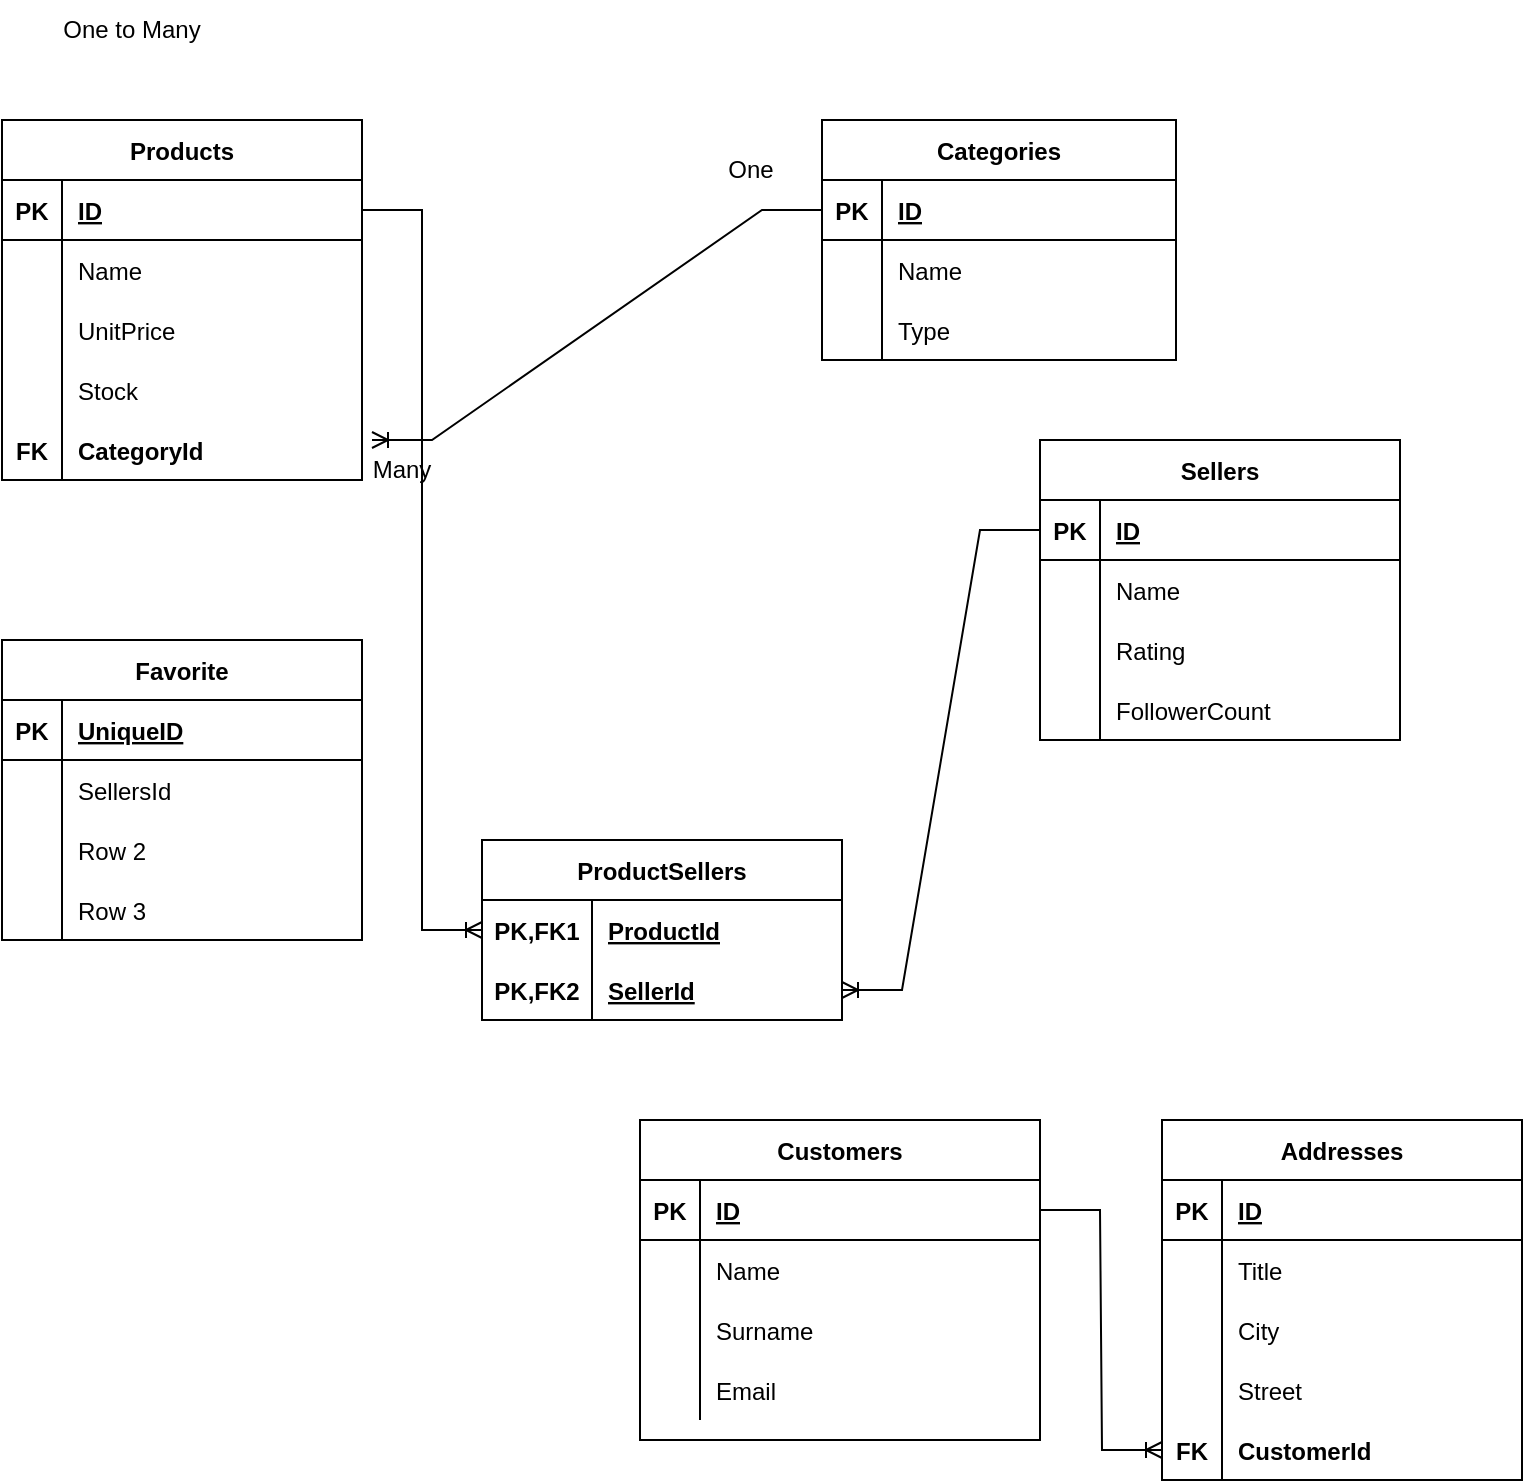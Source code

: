 <mxfile version="20.5.3" type="github"><diagram id="xEviqj-uH4K6SiLLuKu_" name="Sayfa -1"><mxGraphModel dx="1022" dy="468" grid="1" gridSize="10" guides="1" tooltips="1" connect="1" arrows="1" fold="1" page="1" pageScale="1" pageWidth="850" pageHeight="1100" math="0" shadow="0"><root><mxCell id="0"/><mxCell id="1" parent="0"/><mxCell id="91xD_6qWgju1_wlUXGNg-1" value="Products" style="shape=table;startSize=30;container=1;collapsible=1;childLayout=tableLayout;fixedRows=1;rowLines=0;fontStyle=1;align=center;resizeLast=1;" parent="1" vertex="1"><mxGeometry x="40" y="100" width="180" height="180" as="geometry"/></mxCell><mxCell id="91xD_6qWgju1_wlUXGNg-2" value="" style="shape=tableRow;horizontal=0;startSize=0;swimlaneHead=0;swimlaneBody=0;fillColor=none;collapsible=0;dropTarget=0;points=[[0,0.5],[1,0.5]];portConstraint=eastwest;top=0;left=0;right=0;bottom=1;" parent="91xD_6qWgju1_wlUXGNg-1" vertex="1"><mxGeometry y="30" width="180" height="30" as="geometry"/></mxCell><mxCell id="91xD_6qWgju1_wlUXGNg-3" value="PK" style="shape=partialRectangle;connectable=0;fillColor=none;top=0;left=0;bottom=0;right=0;fontStyle=1;overflow=hidden;" parent="91xD_6qWgju1_wlUXGNg-2" vertex="1"><mxGeometry width="30" height="30" as="geometry"><mxRectangle width="30" height="30" as="alternateBounds"/></mxGeometry></mxCell><mxCell id="91xD_6qWgju1_wlUXGNg-4" value="ID" style="shape=partialRectangle;connectable=0;fillColor=none;top=0;left=0;bottom=0;right=0;align=left;spacingLeft=6;fontStyle=5;overflow=hidden;" parent="91xD_6qWgju1_wlUXGNg-2" vertex="1"><mxGeometry x="30" width="150" height="30" as="geometry"><mxRectangle width="150" height="30" as="alternateBounds"/></mxGeometry></mxCell><mxCell id="91xD_6qWgju1_wlUXGNg-5" value="" style="shape=tableRow;horizontal=0;startSize=0;swimlaneHead=0;swimlaneBody=0;fillColor=none;collapsible=0;dropTarget=0;points=[[0,0.5],[1,0.5]];portConstraint=eastwest;top=0;left=0;right=0;bottom=0;" parent="91xD_6qWgju1_wlUXGNg-1" vertex="1"><mxGeometry y="60" width="180" height="30" as="geometry"/></mxCell><mxCell id="91xD_6qWgju1_wlUXGNg-6" value="" style="shape=partialRectangle;connectable=0;fillColor=none;top=0;left=0;bottom=0;right=0;editable=1;overflow=hidden;" parent="91xD_6qWgju1_wlUXGNg-5" vertex="1"><mxGeometry width="30" height="30" as="geometry"><mxRectangle width="30" height="30" as="alternateBounds"/></mxGeometry></mxCell><mxCell id="91xD_6qWgju1_wlUXGNg-7" value="Name" style="shape=partialRectangle;connectable=0;fillColor=none;top=0;left=0;bottom=0;right=0;align=left;spacingLeft=6;overflow=hidden;" parent="91xD_6qWgju1_wlUXGNg-5" vertex="1"><mxGeometry x="30" width="150" height="30" as="geometry"><mxRectangle width="150" height="30" as="alternateBounds"/></mxGeometry></mxCell><mxCell id="91xD_6qWgju1_wlUXGNg-8" value="" style="shape=tableRow;horizontal=0;startSize=0;swimlaneHead=0;swimlaneBody=0;fillColor=none;collapsible=0;dropTarget=0;points=[[0,0.5],[1,0.5]];portConstraint=eastwest;top=0;left=0;right=0;bottom=0;" parent="91xD_6qWgju1_wlUXGNg-1" vertex="1"><mxGeometry y="90" width="180" height="30" as="geometry"/></mxCell><mxCell id="91xD_6qWgju1_wlUXGNg-9" value="" style="shape=partialRectangle;connectable=0;fillColor=none;top=0;left=0;bottom=0;right=0;editable=1;overflow=hidden;" parent="91xD_6qWgju1_wlUXGNg-8" vertex="1"><mxGeometry width="30" height="30" as="geometry"><mxRectangle width="30" height="30" as="alternateBounds"/></mxGeometry></mxCell><mxCell id="91xD_6qWgju1_wlUXGNg-10" value="UnitPrice" style="shape=partialRectangle;connectable=0;fillColor=none;top=0;left=0;bottom=0;right=0;align=left;spacingLeft=6;overflow=hidden;" parent="91xD_6qWgju1_wlUXGNg-8" vertex="1"><mxGeometry x="30" width="150" height="30" as="geometry"><mxRectangle width="150" height="30" as="alternateBounds"/></mxGeometry></mxCell><mxCell id="91xD_6qWgju1_wlUXGNg-11" value="" style="shape=tableRow;horizontal=0;startSize=0;swimlaneHead=0;swimlaneBody=0;fillColor=none;collapsible=0;dropTarget=0;points=[[0,0.5],[1,0.5]];portConstraint=eastwest;top=0;left=0;right=0;bottom=0;" parent="91xD_6qWgju1_wlUXGNg-1" vertex="1"><mxGeometry y="120" width="180" height="30" as="geometry"/></mxCell><mxCell id="91xD_6qWgju1_wlUXGNg-12" value="" style="shape=partialRectangle;connectable=0;fillColor=none;top=0;left=0;bottom=0;right=0;editable=1;overflow=hidden;" parent="91xD_6qWgju1_wlUXGNg-11" vertex="1"><mxGeometry width="30" height="30" as="geometry"><mxRectangle width="30" height="30" as="alternateBounds"/></mxGeometry></mxCell><mxCell id="91xD_6qWgju1_wlUXGNg-13" value="Stock" style="shape=partialRectangle;connectable=0;fillColor=none;top=0;left=0;bottom=0;right=0;align=left;spacingLeft=6;overflow=hidden;" parent="91xD_6qWgju1_wlUXGNg-11" vertex="1"><mxGeometry x="30" width="150" height="30" as="geometry"><mxRectangle width="150" height="30" as="alternateBounds"/></mxGeometry></mxCell><mxCell id="91xD_6qWgju1_wlUXGNg-14" value="" style="shape=tableRow;horizontal=0;startSize=0;swimlaneHead=0;swimlaneBody=0;fillColor=none;collapsible=0;dropTarget=0;points=[[0,0.5],[1,0.5]];portConstraint=eastwest;top=0;left=0;right=0;bottom=0;" parent="91xD_6qWgju1_wlUXGNg-1" vertex="1"><mxGeometry y="150" width="180" height="30" as="geometry"/></mxCell><mxCell id="91xD_6qWgju1_wlUXGNg-15" value="FK" style="shape=partialRectangle;connectable=0;fillColor=none;top=0;left=0;bottom=0;right=0;editable=1;overflow=hidden;fontStyle=1" parent="91xD_6qWgju1_wlUXGNg-14" vertex="1"><mxGeometry width="30" height="30" as="geometry"><mxRectangle width="30" height="30" as="alternateBounds"/></mxGeometry></mxCell><mxCell id="91xD_6qWgju1_wlUXGNg-16" value="CategoryId" style="shape=partialRectangle;connectable=0;fillColor=none;top=0;left=0;bottom=0;right=0;align=left;spacingLeft=6;overflow=hidden;fontStyle=1" parent="91xD_6qWgju1_wlUXGNg-14" vertex="1"><mxGeometry x="30" width="150" height="30" as="geometry"><mxRectangle width="150" height="30" as="alternateBounds"/></mxGeometry></mxCell><mxCell id="91xD_6qWgju1_wlUXGNg-17" value="Categories" style="shape=table;startSize=30;container=1;collapsible=1;childLayout=tableLayout;fixedRows=1;rowLines=0;fontStyle=1;align=center;resizeLast=1;" parent="1" vertex="1"><mxGeometry x="450" y="100" width="177" height="120" as="geometry"/></mxCell><mxCell id="91xD_6qWgju1_wlUXGNg-18" value="" style="shape=tableRow;horizontal=0;startSize=0;swimlaneHead=0;swimlaneBody=0;fillColor=none;collapsible=0;dropTarget=0;points=[[0,0.5],[1,0.5]];portConstraint=eastwest;top=0;left=0;right=0;bottom=1;" parent="91xD_6qWgju1_wlUXGNg-17" vertex="1"><mxGeometry y="30" width="177" height="30" as="geometry"/></mxCell><mxCell id="91xD_6qWgju1_wlUXGNg-19" value="PK" style="shape=partialRectangle;connectable=0;fillColor=none;top=0;left=0;bottom=0;right=0;fontStyle=1;overflow=hidden;" parent="91xD_6qWgju1_wlUXGNg-18" vertex="1"><mxGeometry width="30" height="30" as="geometry"><mxRectangle width="30" height="30" as="alternateBounds"/></mxGeometry></mxCell><mxCell id="91xD_6qWgju1_wlUXGNg-20" value="ID" style="shape=partialRectangle;connectable=0;fillColor=none;top=0;left=0;bottom=0;right=0;align=left;spacingLeft=6;fontStyle=5;overflow=hidden;" parent="91xD_6qWgju1_wlUXGNg-18" vertex="1"><mxGeometry x="30" width="147" height="30" as="geometry"><mxRectangle width="147" height="30" as="alternateBounds"/></mxGeometry></mxCell><mxCell id="91xD_6qWgju1_wlUXGNg-21" value="" style="shape=tableRow;horizontal=0;startSize=0;swimlaneHead=0;swimlaneBody=0;fillColor=none;collapsible=0;dropTarget=0;points=[[0,0.5],[1,0.5]];portConstraint=eastwest;top=0;left=0;right=0;bottom=0;" parent="91xD_6qWgju1_wlUXGNg-17" vertex="1"><mxGeometry y="60" width="177" height="30" as="geometry"/></mxCell><mxCell id="91xD_6qWgju1_wlUXGNg-22" value="" style="shape=partialRectangle;connectable=0;fillColor=none;top=0;left=0;bottom=0;right=0;editable=1;overflow=hidden;" parent="91xD_6qWgju1_wlUXGNg-21" vertex="1"><mxGeometry width="30" height="30" as="geometry"><mxRectangle width="30" height="30" as="alternateBounds"/></mxGeometry></mxCell><mxCell id="91xD_6qWgju1_wlUXGNg-23" value="Name" style="shape=partialRectangle;connectable=0;fillColor=none;top=0;left=0;bottom=0;right=0;align=left;spacingLeft=6;overflow=hidden;" parent="91xD_6qWgju1_wlUXGNg-21" vertex="1"><mxGeometry x="30" width="147" height="30" as="geometry"><mxRectangle width="147" height="30" as="alternateBounds"/></mxGeometry></mxCell><mxCell id="91xD_6qWgju1_wlUXGNg-24" value="" style="shape=tableRow;horizontal=0;startSize=0;swimlaneHead=0;swimlaneBody=0;fillColor=none;collapsible=0;dropTarget=0;points=[[0,0.5],[1,0.5]];portConstraint=eastwest;top=0;left=0;right=0;bottom=0;" parent="91xD_6qWgju1_wlUXGNg-17" vertex="1"><mxGeometry y="90" width="177" height="30" as="geometry"/></mxCell><mxCell id="91xD_6qWgju1_wlUXGNg-25" value="" style="shape=partialRectangle;connectable=0;fillColor=none;top=0;left=0;bottom=0;right=0;editable=1;overflow=hidden;" parent="91xD_6qWgju1_wlUXGNg-24" vertex="1"><mxGeometry width="30" height="30" as="geometry"><mxRectangle width="30" height="30" as="alternateBounds"/></mxGeometry></mxCell><mxCell id="91xD_6qWgju1_wlUXGNg-26" value="Type" style="shape=partialRectangle;connectable=0;fillColor=none;top=0;left=0;bottom=0;right=0;align=left;spacingLeft=6;overflow=hidden;" parent="91xD_6qWgju1_wlUXGNg-24" vertex="1"><mxGeometry x="30" width="147" height="30" as="geometry"><mxRectangle width="147" height="30" as="alternateBounds"/></mxGeometry></mxCell><mxCell id="91xD_6qWgju1_wlUXGNg-27" value="One to Many" style="text;html=1;strokeColor=none;fillColor=none;align=center;verticalAlign=middle;whiteSpace=wrap;rounded=0;" parent="1" vertex="1"><mxGeometry x="60" y="40" width="90" height="30" as="geometry"/></mxCell><mxCell id="91xD_6qWgju1_wlUXGNg-28" value="" style="edgeStyle=entityRelationEdgeStyle;fontSize=12;html=1;endArrow=ERoneToMany;rounded=0;exitX=0;exitY=0.5;exitDx=0;exitDy=0;entryX=0.25;entryY=0;entryDx=0;entryDy=0;" parent="1" source="91xD_6qWgju1_wlUXGNg-18" target="91xD_6qWgju1_wlUXGNg-29" edge="1"><mxGeometry width="100" height="100" relative="1" as="geometry"><mxPoint x="250" y="270" as="sourcePoint"/><mxPoint x="280" y="150" as="targetPoint"/></mxGeometry></mxCell><mxCell id="91xD_6qWgju1_wlUXGNg-29" value="Many" style="text;html=1;strokeColor=none;fillColor=none;align=center;verticalAlign=middle;whiteSpace=wrap;rounded=0;" parent="1" vertex="1"><mxGeometry x="210" y="260" width="60" height="30" as="geometry"/></mxCell><mxCell id="91xD_6qWgju1_wlUXGNg-30" value="One" style="text;html=1;align=center;verticalAlign=middle;resizable=0;points=[];autosize=1;strokeColor=none;fillColor=none;" parent="1" vertex="1"><mxGeometry x="389" y="110" width="50" height="30" as="geometry"/></mxCell><mxCell id="91xD_6qWgju1_wlUXGNg-31" value="Customers" style="shape=table;startSize=30;container=1;collapsible=1;childLayout=tableLayout;fixedRows=1;rowLines=0;fontStyle=1;align=center;resizeLast=1;" parent="1" vertex="1"><mxGeometry x="359" y="600" width="200" height="160" as="geometry"/></mxCell><mxCell id="91xD_6qWgju1_wlUXGNg-32" value="" style="shape=tableRow;horizontal=0;startSize=0;swimlaneHead=0;swimlaneBody=0;fillColor=none;collapsible=0;dropTarget=0;points=[[0,0.5],[1,0.5]];portConstraint=eastwest;top=0;left=0;right=0;bottom=1;" parent="91xD_6qWgju1_wlUXGNg-31" vertex="1"><mxGeometry y="30" width="200" height="30" as="geometry"/></mxCell><mxCell id="91xD_6qWgju1_wlUXGNg-33" value="PK" style="shape=partialRectangle;connectable=0;fillColor=none;top=0;left=0;bottom=0;right=0;fontStyle=1;overflow=hidden;" parent="91xD_6qWgju1_wlUXGNg-32" vertex="1"><mxGeometry width="30" height="30" as="geometry"><mxRectangle width="30" height="30" as="alternateBounds"/></mxGeometry></mxCell><mxCell id="91xD_6qWgju1_wlUXGNg-34" value="ID" style="shape=partialRectangle;connectable=0;fillColor=none;top=0;left=0;bottom=0;right=0;align=left;spacingLeft=6;fontStyle=5;overflow=hidden;" parent="91xD_6qWgju1_wlUXGNg-32" vertex="1"><mxGeometry x="30" width="170" height="30" as="geometry"><mxRectangle width="170" height="30" as="alternateBounds"/></mxGeometry></mxCell><mxCell id="91xD_6qWgju1_wlUXGNg-35" value="" style="shape=tableRow;horizontal=0;startSize=0;swimlaneHead=0;swimlaneBody=0;fillColor=none;collapsible=0;dropTarget=0;points=[[0,0.5],[1,0.5]];portConstraint=eastwest;top=0;left=0;right=0;bottom=0;" parent="91xD_6qWgju1_wlUXGNg-31" vertex="1"><mxGeometry y="60" width="200" height="30" as="geometry"/></mxCell><mxCell id="91xD_6qWgju1_wlUXGNg-36" value="" style="shape=partialRectangle;connectable=0;fillColor=none;top=0;left=0;bottom=0;right=0;editable=1;overflow=hidden;" parent="91xD_6qWgju1_wlUXGNg-35" vertex="1"><mxGeometry width="30" height="30" as="geometry"><mxRectangle width="30" height="30" as="alternateBounds"/></mxGeometry></mxCell><mxCell id="91xD_6qWgju1_wlUXGNg-37" value="Name" style="shape=partialRectangle;connectable=0;fillColor=none;top=0;left=0;bottom=0;right=0;align=left;spacingLeft=6;overflow=hidden;" parent="91xD_6qWgju1_wlUXGNg-35" vertex="1"><mxGeometry x="30" width="170" height="30" as="geometry"><mxRectangle width="170" height="30" as="alternateBounds"/></mxGeometry></mxCell><mxCell id="91xD_6qWgju1_wlUXGNg-38" value="" style="shape=tableRow;horizontal=0;startSize=0;swimlaneHead=0;swimlaneBody=0;fillColor=none;collapsible=0;dropTarget=0;points=[[0,0.5],[1,0.5]];portConstraint=eastwest;top=0;left=0;right=0;bottom=0;" parent="91xD_6qWgju1_wlUXGNg-31" vertex="1"><mxGeometry y="90" width="200" height="30" as="geometry"/></mxCell><mxCell id="91xD_6qWgju1_wlUXGNg-39" value="" style="shape=partialRectangle;connectable=0;fillColor=none;top=0;left=0;bottom=0;right=0;editable=1;overflow=hidden;" parent="91xD_6qWgju1_wlUXGNg-38" vertex="1"><mxGeometry width="30" height="30" as="geometry"><mxRectangle width="30" height="30" as="alternateBounds"/></mxGeometry></mxCell><mxCell id="91xD_6qWgju1_wlUXGNg-40" value="Surname" style="shape=partialRectangle;connectable=0;fillColor=none;top=0;left=0;bottom=0;right=0;align=left;spacingLeft=6;overflow=hidden;" parent="91xD_6qWgju1_wlUXGNg-38" vertex="1"><mxGeometry x="30" width="170" height="30" as="geometry"><mxRectangle width="170" height="30" as="alternateBounds"/></mxGeometry></mxCell><mxCell id="91xD_6qWgju1_wlUXGNg-41" value="" style="shape=tableRow;horizontal=0;startSize=0;swimlaneHead=0;swimlaneBody=0;fillColor=none;collapsible=0;dropTarget=0;points=[[0,0.5],[1,0.5]];portConstraint=eastwest;top=0;left=0;right=0;bottom=0;" parent="91xD_6qWgju1_wlUXGNg-31" vertex="1"><mxGeometry y="120" width="200" height="30" as="geometry"/></mxCell><mxCell id="91xD_6qWgju1_wlUXGNg-42" value="" style="shape=partialRectangle;connectable=0;fillColor=none;top=0;left=0;bottom=0;right=0;editable=1;overflow=hidden;" parent="91xD_6qWgju1_wlUXGNg-41" vertex="1"><mxGeometry width="30" height="30" as="geometry"><mxRectangle width="30" height="30" as="alternateBounds"/></mxGeometry></mxCell><mxCell id="91xD_6qWgju1_wlUXGNg-43" value="Email" style="shape=partialRectangle;connectable=0;fillColor=none;top=0;left=0;bottom=0;right=0;align=left;spacingLeft=6;overflow=hidden;" parent="91xD_6qWgju1_wlUXGNg-41" vertex="1"><mxGeometry x="30" width="170" height="30" as="geometry"><mxRectangle width="170" height="30" as="alternateBounds"/></mxGeometry></mxCell><mxCell id="91xD_6qWgju1_wlUXGNg-44" value="Addresses" style="shape=table;startSize=30;container=1;collapsible=1;childLayout=tableLayout;fixedRows=1;rowLines=0;fontStyle=1;align=center;resizeLast=1;" parent="1" vertex="1"><mxGeometry x="620" y="600" width="180" height="180" as="geometry"/></mxCell><mxCell id="91xD_6qWgju1_wlUXGNg-45" value="" style="shape=tableRow;horizontal=0;startSize=0;swimlaneHead=0;swimlaneBody=0;fillColor=none;collapsible=0;dropTarget=0;points=[[0,0.5],[1,0.5]];portConstraint=eastwest;top=0;left=0;right=0;bottom=1;" parent="91xD_6qWgju1_wlUXGNg-44" vertex="1"><mxGeometry y="30" width="180" height="30" as="geometry"/></mxCell><mxCell id="91xD_6qWgju1_wlUXGNg-46" value="PK" style="shape=partialRectangle;connectable=0;fillColor=none;top=0;left=0;bottom=0;right=0;fontStyle=1;overflow=hidden;" parent="91xD_6qWgju1_wlUXGNg-45" vertex="1"><mxGeometry width="30" height="30" as="geometry"><mxRectangle width="30" height="30" as="alternateBounds"/></mxGeometry></mxCell><mxCell id="91xD_6qWgju1_wlUXGNg-47" value="ID" style="shape=partialRectangle;connectable=0;fillColor=none;top=0;left=0;bottom=0;right=0;align=left;spacingLeft=6;fontStyle=5;overflow=hidden;" parent="91xD_6qWgju1_wlUXGNg-45" vertex="1"><mxGeometry x="30" width="150" height="30" as="geometry"><mxRectangle width="150" height="30" as="alternateBounds"/></mxGeometry></mxCell><mxCell id="91xD_6qWgju1_wlUXGNg-48" value="" style="shape=tableRow;horizontal=0;startSize=0;swimlaneHead=0;swimlaneBody=0;fillColor=none;collapsible=0;dropTarget=0;points=[[0,0.5],[1,0.5]];portConstraint=eastwest;top=0;left=0;right=0;bottom=0;" parent="91xD_6qWgju1_wlUXGNg-44" vertex="1"><mxGeometry y="60" width="180" height="30" as="geometry"/></mxCell><mxCell id="91xD_6qWgju1_wlUXGNg-49" value="" style="shape=partialRectangle;connectable=0;fillColor=none;top=0;left=0;bottom=0;right=0;editable=1;overflow=hidden;" parent="91xD_6qWgju1_wlUXGNg-48" vertex="1"><mxGeometry width="30" height="30" as="geometry"><mxRectangle width="30" height="30" as="alternateBounds"/></mxGeometry></mxCell><mxCell id="91xD_6qWgju1_wlUXGNg-50" value="Title" style="shape=partialRectangle;connectable=0;fillColor=none;top=0;left=0;bottom=0;right=0;align=left;spacingLeft=6;overflow=hidden;" parent="91xD_6qWgju1_wlUXGNg-48" vertex="1"><mxGeometry x="30" width="150" height="30" as="geometry"><mxRectangle width="150" height="30" as="alternateBounds"/></mxGeometry></mxCell><mxCell id="91xD_6qWgju1_wlUXGNg-51" value="" style="shape=tableRow;horizontal=0;startSize=0;swimlaneHead=0;swimlaneBody=0;fillColor=none;collapsible=0;dropTarget=0;points=[[0,0.5],[1,0.5]];portConstraint=eastwest;top=0;left=0;right=0;bottom=0;" parent="91xD_6qWgju1_wlUXGNg-44" vertex="1"><mxGeometry y="90" width="180" height="30" as="geometry"/></mxCell><mxCell id="91xD_6qWgju1_wlUXGNg-52" value="" style="shape=partialRectangle;connectable=0;fillColor=none;top=0;left=0;bottom=0;right=0;editable=1;overflow=hidden;" parent="91xD_6qWgju1_wlUXGNg-51" vertex="1"><mxGeometry width="30" height="30" as="geometry"><mxRectangle width="30" height="30" as="alternateBounds"/></mxGeometry></mxCell><mxCell id="91xD_6qWgju1_wlUXGNg-53" value="City" style="shape=partialRectangle;connectable=0;fillColor=none;top=0;left=0;bottom=0;right=0;align=left;spacingLeft=6;overflow=hidden;" parent="91xD_6qWgju1_wlUXGNg-51" vertex="1"><mxGeometry x="30" width="150" height="30" as="geometry"><mxRectangle width="150" height="30" as="alternateBounds"/></mxGeometry></mxCell><mxCell id="91xD_6qWgju1_wlUXGNg-54" value="" style="shape=tableRow;horizontal=0;startSize=0;swimlaneHead=0;swimlaneBody=0;fillColor=none;collapsible=0;dropTarget=0;points=[[0,0.5],[1,0.5]];portConstraint=eastwest;top=0;left=0;right=0;bottom=0;" parent="91xD_6qWgju1_wlUXGNg-44" vertex="1"><mxGeometry y="120" width="180" height="30" as="geometry"/></mxCell><mxCell id="91xD_6qWgju1_wlUXGNg-55" value="" style="shape=partialRectangle;connectable=0;fillColor=none;top=0;left=0;bottom=0;right=0;editable=1;overflow=hidden;" parent="91xD_6qWgju1_wlUXGNg-54" vertex="1"><mxGeometry width="30" height="30" as="geometry"><mxRectangle width="30" height="30" as="alternateBounds"/></mxGeometry></mxCell><mxCell id="91xD_6qWgju1_wlUXGNg-56" value="Street" style="shape=partialRectangle;connectable=0;fillColor=none;top=0;left=0;bottom=0;right=0;align=left;spacingLeft=6;overflow=hidden;" parent="91xD_6qWgju1_wlUXGNg-54" vertex="1"><mxGeometry x="30" width="150" height="30" as="geometry"><mxRectangle width="150" height="30" as="alternateBounds"/></mxGeometry></mxCell><mxCell id="91xD_6qWgju1_wlUXGNg-57" value="" style="shape=tableRow;horizontal=0;startSize=0;swimlaneHead=0;swimlaneBody=0;fillColor=none;collapsible=0;dropTarget=0;points=[[0,0.5],[1,0.5]];portConstraint=eastwest;top=0;left=0;right=0;bottom=0;" parent="91xD_6qWgju1_wlUXGNg-44" vertex="1"><mxGeometry y="150" width="180" height="30" as="geometry"/></mxCell><mxCell id="91xD_6qWgju1_wlUXGNg-58" value="FK" style="shape=partialRectangle;connectable=0;fillColor=none;top=0;left=0;bottom=0;right=0;editable=1;overflow=hidden;fontStyle=1" parent="91xD_6qWgju1_wlUXGNg-57" vertex="1"><mxGeometry width="30" height="30" as="geometry"><mxRectangle width="30" height="30" as="alternateBounds"/></mxGeometry></mxCell><mxCell id="91xD_6qWgju1_wlUXGNg-59" value="CustomerId" style="shape=partialRectangle;connectable=0;fillColor=none;top=0;left=0;bottom=0;right=0;align=left;spacingLeft=6;overflow=hidden;fontStyle=1" parent="91xD_6qWgju1_wlUXGNg-57" vertex="1"><mxGeometry x="30" width="150" height="30" as="geometry"><mxRectangle width="150" height="30" as="alternateBounds"/></mxGeometry></mxCell><mxCell id="91xD_6qWgju1_wlUXGNg-60" value="" style="edgeStyle=entityRelationEdgeStyle;fontSize=12;html=1;endArrow=ERoneToMany;rounded=0;exitX=1;exitY=0.5;exitDx=0;exitDy=0;entryX=0;entryY=0.5;entryDx=0;entryDy=0;" parent="1" source="91xD_6qWgju1_wlUXGNg-32" target="91xD_6qWgju1_wlUXGNg-57" edge="1"><mxGeometry width="100" height="100" relative="1" as="geometry"><mxPoint x="289" y="731" as="sourcePoint"/><mxPoint x="420" y="671" as="targetPoint"/></mxGeometry></mxCell><mxCell id="91xD_6qWgju1_wlUXGNg-61" value="Sellers" style="shape=table;startSize=30;container=1;collapsible=1;childLayout=tableLayout;fixedRows=1;rowLines=0;fontStyle=1;align=center;resizeLast=1;" parent="1" vertex="1"><mxGeometry x="559" y="260" width="180" height="150" as="geometry"/></mxCell><mxCell id="91xD_6qWgju1_wlUXGNg-62" value="" style="shape=tableRow;horizontal=0;startSize=0;swimlaneHead=0;swimlaneBody=0;fillColor=none;collapsible=0;dropTarget=0;points=[[0,0.5],[1,0.5]];portConstraint=eastwest;top=0;left=0;right=0;bottom=1;" parent="91xD_6qWgju1_wlUXGNg-61" vertex="1"><mxGeometry y="30" width="180" height="30" as="geometry"/></mxCell><mxCell id="91xD_6qWgju1_wlUXGNg-63" value="PK" style="shape=partialRectangle;connectable=0;fillColor=none;top=0;left=0;bottom=0;right=0;fontStyle=1;overflow=hidden;" parent="91xD_6qWgju1_wlUXGNg-62" vertex="1"><mxGeometry width="30" height="30" as="geometry"><mxRectangle width="30" height="30" as="alternateBounds"/></mxGeometry></mxCell><mxCell id="91xD_6qWgju1_wlUXGNg-64" value="ID" style="shape=partialRectangle;connectable=0;fillColor=none;top=0;left=0;bottom=0;right=0;align=left;spacingLeft=6;fontStyle=5;overflow=hidden;" parent="91xD_6qWgju1_wlUXGNg-62" vertex="1"><mxGeometry x="30" width="150" height="30" as="geometry"><mxRectangle width="150" height="30" as="alternateBounds"/></mxGeometry></mxCell><mxCell id="91xD_6qWgju1_wlUXGNg-65" value="" style="shape=tableRow;horizontal=0;startSize=0;swimlaneHead=0;swimlaneBody=0;fillColor=none;collapsible=0;dropTarget=0;points=[[0,0.5],[1,0.5]];portConstraint=eastwest;top=0;left=0;right=0;bottom=0;" parent="91xD_6qWgju1_wlUXGNg-61" vertex="1"><mxGeometry y="60" width="180" height="30" as="geometry"/></mxCell><mxCell id="91xD_6qWgju1_wlUXGNg-66" value="" style="shape=partialRectangle;connectable=0;fillColor=none;top=0;left=0;bottom=0;right=0;editable=1;overflow=hidden;" parent="91xD_6qWgju1_wlUXGNg-65" vertex="1"><mxGeometry width="30" height="30" as="geometry"><mxRectangle width="30" height="30" as="alternateBounds"/></mxGeometry></mxCell><mxCell id="91xD_6qWgju1_wlUXGNg-67" value="Name" style="shape=partialRectangle;connectable=0;fillColor=none;top=0;left=0;bottom=0;right=0;align=left;spacingLeft=6;overflow=hidden;" parent="91xD_6qWgju1_wlUXGNg-65" vertex="1"><mxGeometry x="30" width="150" height="30" as="geometry"><mxRectangle width="150" height="30" as="alternateBounds"/></mxGeometry></mxCell><mxCell id="91xD_6qWgju1_wlUXGNg-68" value="" style="shape=tableRow;horizontal=0;startSize=0;swimlaneHead=0;swimlaneBody=0;fillColor=none;collapsible=0;dropTarget=0;points=[[0,0.5],[1,0.5]];portConstraint=eastwest;top=0;left=0;right=0;bottom=0;" parent="91xD_6qWgju1_wlUXGNg-61" vertex="1"><mxGeometry y="90" width="180" height="30" as="geometry"/></mxCell><mxCell id="91xD_6qWgju1_wlUXGNg-69" value="" style="shape=partialRectangle;connectable=0;fillColor=none;top=0;left=0;bottom=0;right=0;editable=1;overflow=hidden;" parent="91xD_6qWgju1_wlUXGNg-68" vertex="1"><mxGeometry width="30" height="30" as="geometry"><mxRectangle width="30" height="30" as="alternateBounds"/></mxGeometry></mxCell><mxCell id="91xD_6qWgju1_wlUXGNg-70" value="Rating" style="shape=partialRectangle;connectable=0;fillColor=none;top=0;left=0;bottom=0;right=0;align=left;spacingLeft=6;overflow=hidden;" parent="91xD_6qWgju1_wlUXGNg-68" vertex="1"><mxGeometry x="30" width="150" height="30" as="geometry"><mxRectangle width="150" height="30" as="alternateBounds"/></mxGeometry></mxCell><mxCell id="91xD_6qWgju1_wlUXGNg-71" value="" style="shape=tableRow;horizontal=0;startSize=0;swimlaneHead=0;swimlaneBody=0;fillColor=none;collapsible=0;dropTarget=0;points=[[0,0.5],[1,0.5]];portConstraint=eastwest;top=0;left=0;right=0;bottom=0;" parent="91xD_6qWgju1_wlUXGNg-61" vertex="1"><mxGeometry y="120" width="180" height="30" as="geometry"/></mxCell><mxCell id="91xD_6qWgju1_wlUXGNg-72" value="" style="shape=partialRectangle;connectable=0;fillColor=none;top=0;left=0;bottom=0;right=0;editable=1;overflow=hidden;" parent="91xD_6qWgju1_wlUXGNg-71" vertex="1"><mxGeometry width="30" height="30" as="geometry"><mxRectangle width="30" height="30" as="alternateBounds"/></mxGeometry></mxCell><mxCell id="91xD_6qWgju1_wlUXGNg-73" value="FollowerCount" style="shape=partialRectangle;connectable=0;fillColor=none;top=0;left=0;bottom=0;right=0;align=left;spacingLeft=6;overflow=hidden;" parent="91xD_6qWgju1_wlUXGNg-71" vertex="1"><mxGeometry x="30" width="150" height="30" as="geometry"><mxRectangle width="150" height="30" as="alternateBounds"/></mxGeometry></mxCell><mxCell id="91xD_6qWgju1_wlUXGNg-74" value="ProductSellers" style="shape=table;startSize=30;container=1;collapsible=1;childLayout=tableLayout;fixedRows=1;rowLines=0;fontStyle=1;align=center;resizeLast=1;" parent="1" vertex="1"><mxGeometry x="280" y="460" width="180" height="90" as="geometry"/></mxCell><mxCell id="91xD_6qWgju1_wlUXGNg-75" value="" style="shape=tableRow;horizontal=0;startSize=0;swimlaneHead=0;swimlaneBody=0;fillColor=none;collapsible=0;dropTarget=0;points=[[0,0.5],[1,0.5]];portConstraint=eastwest;top=0;left=0;right=0;bottom=0;" parent="91xD_6qWgju1_wlUXGNg-74" vertex="1"><mxGeometry y="30" width="180" height="30" as="geometry"/></mxCell><mxCell id="91xD_6qWgju1_wlUXGNg-76" value="PK,FK1" style="shape=partialRectangle;connectable=0;fillColor=none;top=0;left=0;bottom=0;right=0;fontStyle=1;overflow=hidden;" parent="91xD_6qWgju1_wlUXGNg-75" vertex="1"><mxGeometry width="55" height="30" as="geometry"><mxRectangle width="55" height="30" as="alternateBounds"/></mxGeometry></mxCell><mxCell id="91xD_6qWgju1_wlUXGNg-77" value="ProductId" style="shape=partialRectangle;connectable=0;fillColor=none;top=0;left=0;bottom=0;right=0;align=left;spacingLeft=6;fontStyle=5;overflow=hidden;" parent="91xD_6qWgju1_wlUXGNg-75" vertex="1"><mxGeometry x="55" width="125" height="30" as="geometry"><mxRectangle width="125" height="30" as="alternateBounds"/></mxGeometry></mxCell><mxCell id="91xD_6qWgju1_wlUXGNg-78" value="" style="shape=tableRow;horizontal=0;startSize=0;swimlaneHead=0;swimlaneBody=0;fillColor=none;collapsible=0;dropTarget=0;points=[[0,0.5],[1,0.5]];portConstraint=eastwest;top=0;left=0;right=0;bottom=1;" parent="91xD_6qWgju1_wlUXGNg-74" vertex="1"><mxGeometry y="60" width="180" height="30" as="geometry"/></mxCell><mxCell id="91xD_6qWgju1_wlUXGNg-79" value="PK,FK2" style="shape=partialRectangle;connectable=0;fillColor=none;top=0;left=0;bottom=0;right=0;fontStyle=1;overflow=hidden;" parent="91xD_6qWgju1_wlUXGNg-78" vertex="1"><mxGeometry width="55" height="30" as="geometry"><mxRectangle width="55" height="30" as="alternateBounds"/></mxGeometry></mxCell><mxCell id="91xD_6qWgju1_wlUXGNg-80" value="SellerId" style="shape=partialRectangle;connectable=0;fillColor=none;top=0;left=0;bottom=0;right=0;align=left;spacingLeft=6;fontStyle=5;overflow=hidden;" parent="91xD_6qWgju1_wlUXGNg-78" vertex="1"><mxGeometry x="55" width="125" height="30" as="geometry"><mxRectangle width="125" height="30" as="alternateBounds"/></mxGeometry></mxCell><mxCell id="91xD_6qWgju1_wlUXGNg-81" value="" style="edgeStyle=entityRelationEdgeStyle;fontSize=12;html=1;endArrow=ERoneToMany;rounded=0;entryX=0;entryY=0.5;entryDx=0;entryDy=0;" parent="1" source="91xD_6qWgju1_wlUXGNg-2" target="91xD_6qWgju1_wlUXGNg-75" edge="1"><mxGeometry width="100" height="100" relative="1" as="geometry"><mxPoint x="70" y="170" as="sourcePoint"/><mxPoint x="50" y="385" as="targetPoint"/></mxGeometry></mxCell><mxCell id="91xD_6qWgju1_wlUXGNg-82" value="" style="edgeStyle=entityRelationEdgeStyle;fontSize=12;html=1;endArrow=ERoneToMany;rounded=0;entryX=1;entryY=0.5;entryDx=0;entryDy=0;exitX=0;exitY=0.5;exitDx=0;exitDy=0;" parent="1" source="91xD_6qWgju1_wlUXGNg-62" target="91xD_6qWgju1_wlUXGNg-78" edge="1"><mxGeometry width="100" height="100" relative="1" as="geometry"><mxPoint x="500" y="540" as="sourcePoint"/><mxPoint x="600" y="440" as="targetPoint"/></mxGeometry></mxCell><mxCell id="91xD_6qWgju1_wlUXGNg-83" value="Favorite" style="shape=table;startSize=30;container=1;collapsible=1;childLayout=tableLayout;fixedRows=1;rowLines=0;fontStyle=1;align=center;resizeLast=1;" parent="1" vertex="1"><mxGeometry x="40" y="360" width="180" height="150" as="geometry"/></mxCell><mxCell id="91xD_6qWgju1_wlUXGNg-84" value="" style="shape=tableRow;horizontal=0;startSize=0;swimlaneHead=0;swimlaneBody=0;fillColor=none;collapsible=0;dropTarget=0;points=[[0,0.5],[1,0.5]];portConstraint=eastwest;top=0;left=0;right=0;bottom=1;" parent="91xD_6qWgju1_wlUXGNg-83" vertex="1"><mxGeometry y="30" width="180" height="30" as="geometry"/></mxCell><mxCell id="91xD_6qWgju1_wlUXGNg-85" value="PK" style="shape=partialRectangle;connectable=0;fillColor=none;top=0;left=0;bottom=0;right=0;fontStyle=1;overflow=hidden;" parent="91xD_6qWgju1_wlUXGNg-84" vertex="1"><mxGeometry width="30" height="30" as="geometry"><mxRectangle width="30" height="30" as="alternateBounds"/></mxGeometry></mxCell><mxCell id="91xD_6qWgju1_wlUXGNg-86" value="UniqueID" style="shape=partialRectangle;connectable=0;fillColor=none;top=0;left=0;bottom=0;right=0;align=left;spacingLeft=6;fontStyle=5;overflow=hidden;" parent="91xD_6qWgju1_wlUXGNg-84" vertex="1"><mxGeometry x="30" width="150" height="30" as="geometry"><mxRectangle width="150" height="30" as="alternateBounds"/></mxGeometry></mxCell><mxCell id="91xD_6qWgju1_wlUXGNg-87" value="" style="shape=tableRow;horizontal=0;startSize=0;swimlaneHead=0;swimlaneBody=0;fillColor=none;collapsible=0;dropTarget=0;points=[[0,0.5],[1,0.5]];portConstraint=eastwest;top=0;left=0;right=0;bottom=0;" parent="91xD_6qWgju1_wlUXGNg-83" vertex="1"><mxGeometry y="60" width="180" height="30" as="geometry"/></mxCell><mxCell id="91xD_6qWgju1_wlUXGNg-88" value="" style="shape=partialRectangle;connectable=0;fillColor=none;top=0;left=0;bottom=0;right=0;editable=1;overflow=hidden;" parent="91xD_6qWgju1_wlUXGNg-87" vertex="1"><mxGeometry width="30" height="30" as="geometry"><mxRectangle width="30" height="30" as="alternateBounds"/></mxGeometry></mxCell><mxCell id="91xD_6qWgju1_wlUXGNg-89" value="SellersId" style="shape=partialRectangle;connectable=0;fillColor=none;top=0;left=0;bottom=0;right=0;align=left;spacingLeft=6;overflow=hidden;" parent="91xD_6qWgju1_wlUXGNg-87" vertex="1"><mxGeometry x="30" width="150" height="30" as="geometry"><mxRectangle width="150" height="30" as="alternateBounds"/></mxGeometry></mxCell><mxCell id="91xD_6qWgju1_wlUXGNg-90" value="" style="shape=tableRow;horizontal=0;startSize=0;swimlaneHead=0;swimlaneBody=0;fillColor=none;collapsible=0;dropTarget=0;points=[[0,0.5],[1,0.5]];portConstraint=eastwest;top=0;left=0;right=0;bottom=0;" parent="91xD_6qWgju1_wlUXGNg-83" vertex="1"><mxGeometry y="90" width="180" height="30" as="geometry"/></mxCell><mxCell id="91xD_6qWgju1_wlUXGNg-91" value="" style="shape=partialRectangle;connectable=0;fillColor=none;top=0;left=0;bottom=0;right=0;editable=1;overflow=hidden;" parent="91xD_6qWgju1_wlUXGNg-90" vertex="1"><mxGeometry width="30" height="30" as="geometry"><mxRectangle width="30" height="30" as="alternateBounds"/></mxGeometry></mxCell><mxCell id="91xD_6qWgju1_wlUXGNg-92" value="Row 2" style="shape=partialRectangle;connectable=0;fillColor=none;top=0;left=0;bottom=0;right=0;align=left;spacingLeft=6;overflow=hidden;" parent="91xD_6qWgju1_wlUXGNg-90" vertex="1"><mxGeometry x="30" width="150" height="30" as="geometry"><mxRectangle width="150" height="30" as="alternateBounds"/></mxGeometry></mxCell><mxCell id="91xD_6qWgju1_wlUXGNg-93" value="" style="shape=tableRow;horizontal=0;startSize=0;swimlaneHead=0;swimlaneBody=0;fillColor=none;collapsible=0;dropTarget=0;points=[[0,0.5],[1,0.5]];portConstraint=eastwest;top=0;left=0;right=0;bottom=0;" parent="91xD_6qWgju1_wlUXGNg-83" vertex="1"><mxGeometry y="120" width="180" height="30" as="geometry"/></mxCell><mxCell id="91xD_6qWgju1_wlUXGNg-94" value="" style="shape=partialRectangle;connectable=0;fillColor=none;top=0;left=0;bottom=0;right=0;editable=1;overflow=hidden;" parent="91xD_6qWgju1_wlUXGNg-93" vertex="1"><mxGeometry width="30" height="30" as="geometry"><mxRectangle width="30" height="30" as="alternateBounds"/></mxGeometry></mxCell><mxCell id="91xD_6qWgju1_wlUXGNg-95" value="Row 3" style="shape=partialRectangle;connectable=0;fillColor=none;top=0;left=0;bottom=0;right=0;align=left;spacingLeft=6;overflow=hidden;" parent="91xD_6qWgju1_wlUXGNg-93" vertex="1"><mxGeometry x="30" width="150" height="30" as="geometry"><mxRectangle width="150" height="30" as="alternateBounds"/></mxGeometry></mxCell></root></mxGraphModel></diagram></mxfile>